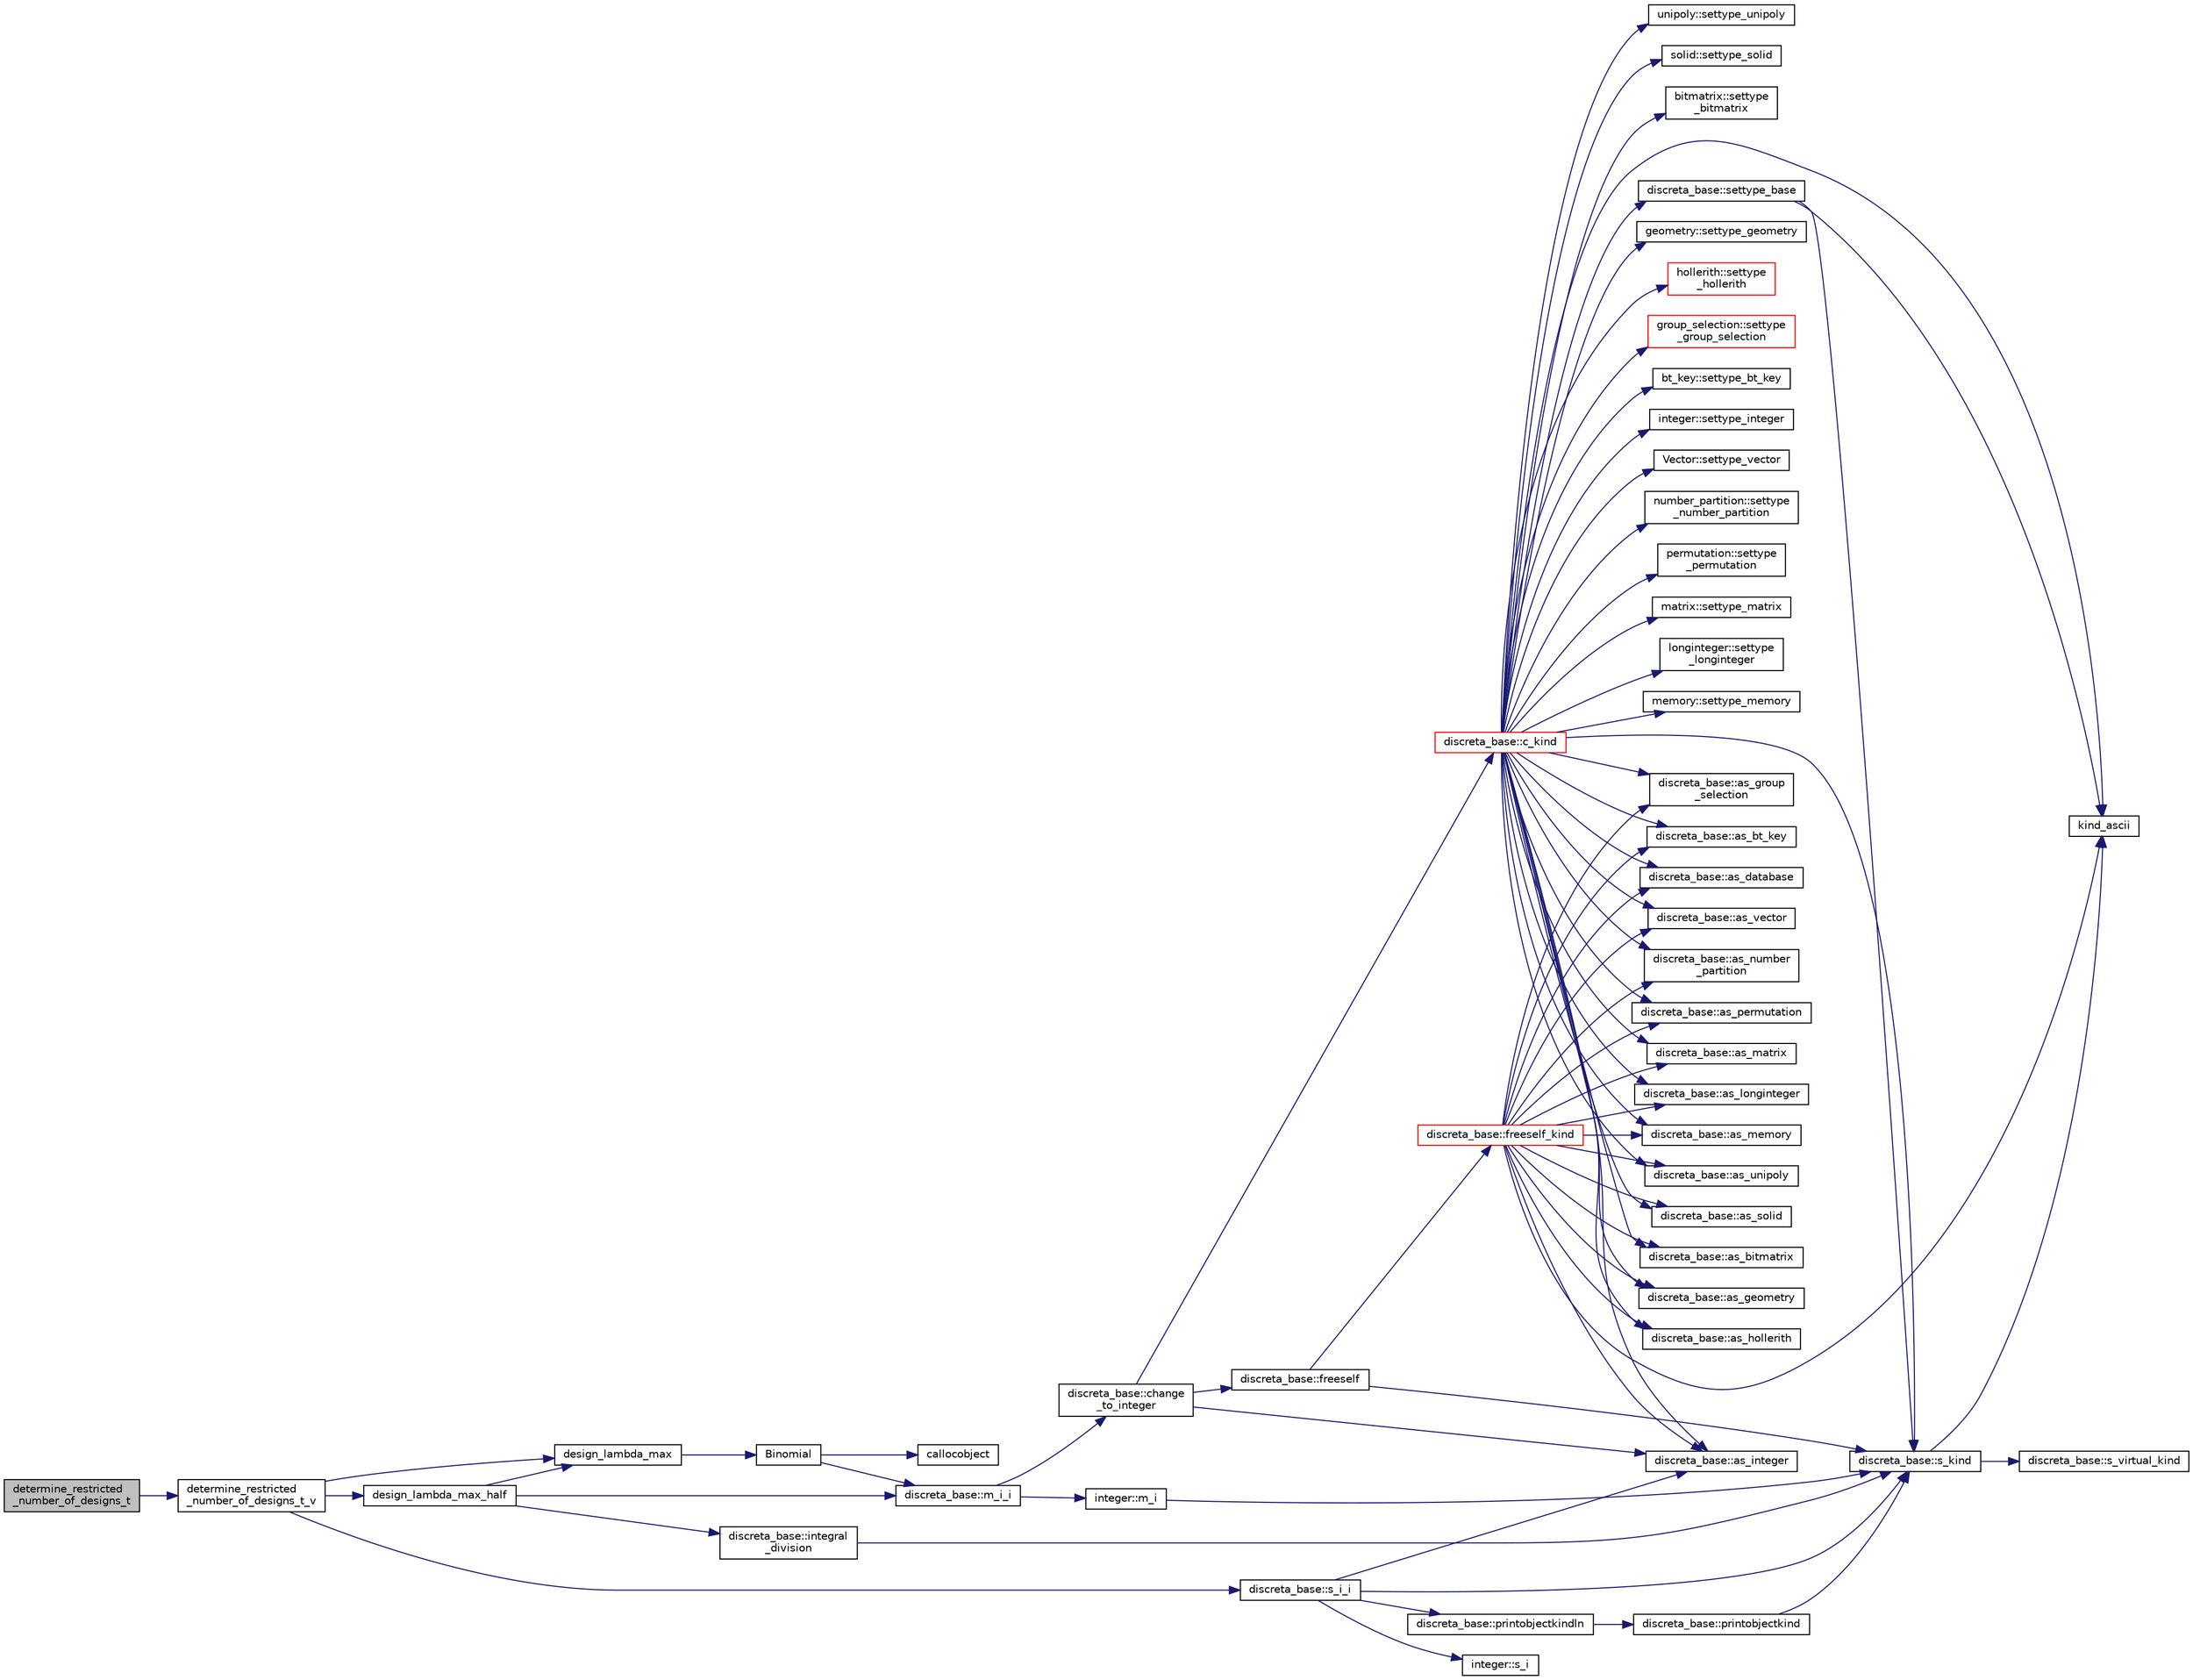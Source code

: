 digraph "determine_restricted_number_of_designs_t"
{
  edge [fontname="Helvetica",fontsize="10",labelfontname="Helvetica",labelfontsize="10"];
  node [fontname="Helvetica",fontsize="10",shape=record];
  rankdir="LR";
  Node1318 [label="determine_restricted\l_number_of_designs_t",height=0.2,width=0.4,color="black", fillcolor="grey75", style="filled", fontcolor="black"];
  Node1318 -> Node1319 [color="midnightblue",fontsize="10",style="solid",fontname="Helvetica"];
  Node1319 [label="determine_restricted\l_number_of_designs_t_v",height=0.2,width=0.4,color="black", fillcolor="white", style="filled",URL="$d1/dec/lib_2_d_i_s_c_r_e_t_a_2design_8_c.html#a1f0a99cd9ed4f124762cf5224335b2b7"];
  Node1319 -> Node1320 [color="midnightblue",fontsize="10",style="solid",fontname="Helvetica"];
  Node1320 [label="design_lambda_max",height=0.2,width=0.4,color="black", fillcolor="white", style="filled",URL="$d1/dec/lib_2_d_i_s_c_r_e_t_a_2design_8_c.html#acdf81c1d4f1b0dbacad39f2c0a1190ed"];
  Node1320 -> Node1321 [color="midnightblue",fontsize="10",style="solid",fontname="Helvetica"];
  Node1321 [label="Binomial",height=0.2,width=0.4,color="black", fillcolor="white", style="filled",URL="$d9/d60/discreta_8h.html#a832bb13a7500f74e6ce6fd77a4133dcf"];
  Node1321 -> Node1322 [color="midnightblue",fontsize="10",style="solid",fontname="Helvetica"];
  Node1322 [label="discreta_base::m_i_i",height=0.2,width=0.4,color="black", fillcolor="white", style="filled",URL="$d7/d71/classdiscreta__base.html#aa231464a9d4bc233f66608021c9ad997"];
  Node1322 -> Node1323 [color="midnightblue",fontsize="10",style="solid",fontname="Helvetica"];
  Node1323 [label="discreta_base::change\l_to_integer",height=0.2,width=0.4,color="black", fillcolor="white", style="filled",URL="$d7/d71/classdiscreta__base.html#a58a5a5bd8f8e6f2dd7b4483b66dc7bb9"];
  Node1323 -> Node1324 [color="midnightblue",fontsize="10",style="solid",fontname="Helvetica"];
  Node1324 [label="discreta_base::freeself",height=0.2,width=0.4,color="black", fillcolor="white", style="filled",URL="$d7/d71/classdiscreta__base.html#a9a3c9501a562293b5667c11b9174d6e5"];
  Node1324 -> Node1325 [color="midnightblue",fontsize="10",style="solid",fontname="Helvetica"];
  Node1325 [label="discreta_base::freeself_kind",height=0.2,width=0.4,color="red", fillcolor="white", style="filled",URL="$d7/d71/classdiscreta__base.html#a63a23ada2165b3838fab719ed458cec8"];
  Node1325 -> Node1333 [color="midnightblue",fontsize="10",style="solid",fontname="Helvetica"];
  Node1333 [label="discreta_base::as_integer",height=0.2,width=0.4,color="black", fillcolor="white", style="filled",URL="$d7/d71/classdiscreta__base.html#a00d7691eaf874fd283d942692fe8dd26"];
  Node1325 -> Node1335 [color="midnightblue",fontsize="10",style="solid",fontname="Helvetica"];
  Node1335 [label="discreta_base::as_vector",height=0.2,width=0.4,color="black", fillcolor="white", style="filled",URL="$d7/d71/classdiscreta__base.html#a7bdd6cae39c380b128ee9e17e42cf020"];
  Node1325 -> Node1338 [color="midnightblue",fontsize="10",style="solid",fontname="Helvetica"];
  Node1338 [label="discreta_base::as_number\l_partition",height=0.2,width=0.4,color="black", fillcolor="white", style="filled",URL="$d7/d71/classdiscreta__base.html#a307aa09de0e925d46697707968ffab00"];
  Node1325 -> Node1340 [color="midnightblue",fontsize="10",style="solid",fontname="Helvetica"];
  Node1340 [label="discreta_base::as_permutation",height=0.2,width=0.4,color="black", fillcolor="white", style="filled",URL="$d7/d71/classdiscreta__base.html#aa4e72f36a82984239b12ae831e131098"];
  Node1325 -> Node1342 [color="midnightblue",fontsize="10",style="solid",fontname="Helvetica"];
  Node1342 [label="discreta_base::as_matrix",height=0.2,width=0.4,color="black", fillcolor="white", style="filled",URL="$d7/d71/classdiscreta__base.html#ae4d7f56d917a4707b838fbffde6467ff"];
  Node1325 -> Node1345 [color="midnightblue",fontsize="10",style="solid",fontname="Helvetica"];
  Node1345 [label="discreta_base::as_longinteger",height=0.2,width=0.4,color="black", fillcolor="white", style="filled",URL="$d7/d71/classdiscreta__base.html#a20a094639eb711b10c8694c51937f7cd"];
  Node1325 -> Node1348 [color="midnightblue",fontsize="10",style="solid",fontname="Helvetica"];
  Node1348 [label="discreta_base::as_memory",height=0.2,width=0.4,color="black", fillcolor="white", style="filled",URL="$d7/d71/classdiscreta__base.html#ad94b2d7dce0cd4fa22db57f6e79c4bd2"];
  Node1325 -> Node1350 [color="midnightblue",fontsize="10",style="solid",fontname="Helvetica"];
  Node1350 [label="discreta_base::as_unipoly",height=0.2,width=0.4,color="black", fillcolor="white", style="filled",URL="$d7/d71/classdiscreta__base.html#ad50d8027f039fe5c2478cddb243adc9d"];
  Node1325 -> Node1352 [color="midnightblue",fontsize="10",style="solid",fontname="Helvetica"];
  Node1352 [label="discreta_base::as_solid",height=0.2,width=0.4,color="black", fillcolor="white", style="filled",URL="$d7/d71/classdiscreta__base.html#a1fc5f2b85ec97ab0a69dd64903c970a5"];
  Node1325 -> Node1354 [color="midnightblue",fontsize="10",style="solid",fontname="Helvetica"];
  Node1354 [label="discreta_base::as_bitmatrix",height=0.2,width=0.4,color="black", fillcolor="white", style="filled",URL="$d7/d71/classdiscreta__base.html#a071ad54ea8ef6c9d1d15f532e5a76df6"];
  Node1325 -> Node1356 [color="midnightblue",fontsize="10",style="solid",fontname="Helvetica"];
  Node1356 [label="discreta_base::as_geometry",height=0.2,width=0.4,color="black", fillcolor="white", style="filled",URL="$d7/d71/classdiscreta__base.html#a38fc7b4cdd830703e9d87354b79bc5c8"];
  Node1325 -> Node1358 [color="midnightblue",fontsize="10",style="solid",fontname="Helvetica"];
  Node1358 [label="discreta_base::as_hollerith",height=0.2,width=0.4,color="black", fillcolor="white", style="filled",URL="$d7/d71/classdiscreta__base.html#a3e66f82711f314710107e2f29e589690"];
  Node1325 -> Node1360 [color="midnightblue",fontsize="10",style="solid",fontname="Helvetica"];
  Node1360 [label="discreta_base::as_group\l_selection",height=0.2,width=0.4,color="black", fillcolor="white", style="filled",URL="$d7/d71/classdiscreta__base.html#aae1bac4883c567718bef9fb610abbdc8"];
  Node1325 -> Node1362 [color="midnightblue",fontsize="10",style="solid",fontname="Helvetica"];
  Node1362 [label="discreta_base::as_bt_key",height=0.2,width=0.4,color="black", fillcolor="white", style="filled",URL="$d7/d71/classdiscreta__base.html#a2734c6e08dca17cf6588bd5064ec1b9f"];
  Node1325 -> Node1364 [color="midnightblue",fontsize="10",style="solid",fontname="Helvetica"];
  Node1364 [label="discreta_base::as_database",height=0.2,width=0.4,color="black", fillcolor="white", style="filled",URL="$d7/d71/classdiscreta__base.html#ab055d39d58210a2b03ba3d33703b09a9"];
  Node1325 -> Node1329 [color="midnightblue",fontsize="10",style="solid",fontname="Helvetica"];
  Node1329 [label="kind_ascii",height=0.2,width=0.4,color="black", fillcolor="white", style="filled",URL="$d9/d60/discreta_8h.html#ad0ce825a9f29bc6cec27e1b64cfe27bf"];
  Node1324 -> Node1327 [color="midnightblue",fontsize="10",style="solid",fontname="Helvetica"];
  Node1327 [label="discreta_base::s_kind",height=0.2,width=0.4,color="black", fillcolor="white", style="filled",URL="$d7/d71/classdiscreta__base.html#a8a830025c74adbbc3362418a7c2ba157"];
  Node1327 -> Node1328 [color="midnightblue",fontsize="10",style="solid",fontname="Helvetica"];
  Node1328 [label="discreta_base::s_virtual_kind",height=0.2,width=0.4,color="black", fillcolor="white", style="filled",URL="$d7/d71/classdiscreta__base.html#a52778a6d6943a468be083d0785d418fb"];
  Node1327 -> Node1329 [color="midnightblue",fontsize="10",style="solid",fontname="Helvetica"];
  Node1323 -> Node1372 [color="midnightblue",fontsize="10",style="solid",fontname="Helvetica"];
  Node1372 [label="discreta_base::c_kind",height=0.2,width=0.4,color="red", fillcolor="white", style="filled",URL="$d7/d71/classdiscreta__base.html#adc2ff61589c2d083688e7a43f333cb62"];
  Node1372 -> Node1373 [color="midnightblue",fontsize="10",style="solid",fontname="Helvetica"];
  Node1373 [label="discreta_base::settype_base",height=0.2,width=0.4,color="black", fillcolor="white", style="filled",URL="$d7/d71/classdiscreta__base.html#a4f42899a89447d1c3993ea07c38f8ad4"];
  Node1373 -> Node1327 [color="midnightblue",fontsize="10",style="solid",fontname="Helvetica"];
  Node1373 -> Node1329 [color="midnightblue",fontsize="10",style="solid",fontname="Helvetica"];
  Node1372 -> Node1333 [color="midnightblue",fontsize="10",style="solid",fontname="Helvetica"];
  Node1372 -> Node1374 [color="midnightblue",fontsize="10",style="solid",fontname="Helvetica"];
  Node1374 [label="integer::settype_integer",height=0.2,width=0.4,color="black", fillcolor="white", style="filled",URL="$d0/de5/classinteger.html#a6265c65ef311229acd513d748faba796"];
  Node1372 -> Node1335 [color="midnightblue",fontsize="10",style="solid",fontname="Helvetica"];
  Node1372 -> Node1375 [color="midnightblue",fontsize="10",style="solid",fontname="Helvetica"];
  Node1375 [label="Vector::settype_vector",height=0.2,width=0.4,color="black", fillcolor="white", style="filled",URL="$d5/db2/class_vector.html#a34e0d00b18c051f23904a8429fa6c8b4"];
  Node1372 -> Node1338 [color="midnightblue",fontsize="10",style="solid",fontname="Helvetica"];
  Node1372 -> Node1376 [color="midnightblue",fontsize="10",style="solid",fontname="Helvetica"];
  Node1376 [label="number_partition::settype\l_number_partition",height=0.2,width=0.4,color="black", fillcolor="white", style="filled",URL="$df/d50/classnumber__partition.html#a3aaec1b557758f643ffc8555bbc358be"];
  Node1372 -> Node1340 [color="midnightblue",fontsize="10",style="solid",fontname="Helvetica"];
  Node1372 -> Node1377 [color="midnightblue",fontsize="10",style="solid",fontname="Helvetica"];
  Node1377 [label="permutation::settype\l_permutation",height=0.2,width=0.4,color="black", fillcolor="white", style="filled",URL="$d0/d08/classpermutation.html#af1eea29f86195cede9562e444664c28c"];
  Node1372 -> Node1342 [color="midnightblue",fontsize="10",style="solid",fontname="Helvetica"];
  Node1372 -> Node1378 [color="midnightblue",fontsize="10",style="solid",fontname="Helvetica"];
  Node1378 [label="matrix::settype_matrix",height=0.2,width=0.4,color="black", fillcolor="white", style="filled",URL="$d1/d8d/classmatrix.html#a1780283a64a789e4084d792683d276bb"];
  Node1372 -> Node1345 [color="midnightblue",fontsize="10",style="solid",fontname="Helvetica"];
  Node1372 -> Node1379 [color="midnightblue",fontsize="10",style="solid",fontname="Helvetica"];
  Node1379 [label="longinteger::settype\l_longinteger",height=0.2,width=0.4,color="black", fillcolor="white", style="filled",URL="$d3/d71/classlonginteger.html#ae5f811ece8df31b9ff114368a18e1dc5"];
  Node1372 -> Node1348 [color="midnightblue",fontsize="10",style="solid",fontname="Helvetica"];
  Node1372 -> Node1380 [color="midnightblue",fontsize="10",style="solid",fontname="Helvetica"];
  Node1380 [label="memory::settype_memory",height=0.2,width=0.4,color="black", fillcolor="white", style="filled",URL="$d8/d99/classmemory.html#a33aae277f9b8fe36b02e9d5da895451b"];
  Node1372 -> Node1350 [color="midnightblue",fontsize="10",style="solid",fontname="Helvetica"];
  Node1372 -> Node1381 [color="midnightblue",fontsize="10",style="solid",fontname="Helvetica"];
  Node1381 [label="unipoly::settype_unipoly",height=0.2,width=0.4,color="black", fillcolor="white", style="filled",URL="$d1/d89/classunipoly.html#a8db854fcc85c5e1150b1f1b1c005c95b"];
  Node1372 -> Node1352 [color="midnightblue",fontsize="10",style="solid",fontname="Helvetica"];
  Node1372 -> Node1382 [color="midnightblue",fontsize="10",style="solid",fontname="Helvetica"];
  Node1382 [label="solid::settype_solid",height=0.2,width=0.4,color="black", fillcolor="white", style="filled",URL="$d8/def/classsolid.html#a775bd4821f75a8aee4ea3d4335ff90e0"];
  Node1372 -> Node1354 [color="midnightblue",fontsize="10",style="solid",fontname="Helvetica"];
  Node1372 -> Node1383 [color="midnightblue",fontsize="10",style="solid",fontname="Helvetica"];
  Node1383 [label="bitmatrix::settype\l_bitmatrix",height=0.2,width=0.4,color="black", fillcolor="white", style="filled",URL="$de/dc8/classbitmatrix.html#acb571d947f9526665ebbdc0ce3e2a973"];
  Node1372 -> Node1356 [color="midnightblue",fontsize="10",style="solid",fontname="Helvetica"];
  Node1372 -> Node1384 [color="midnightblue",fontsize="10",style="solid",fontname="Helvetica"];
  Node1384 [label="geometry::settype_geometry",height=0.2,width=0.4,color="black", fillcolor="white", style="filled",URL="$da/d44/classgeometry.html#ab4a336baba6a3f56f5ffa053a5be5ba7"];
  Node1372 -> Node1358 [color="midnightblue",fontsize="10",style="solid",fontname="Helvetica"];
  Node1372 -> Node1385 [color="midnightblue",fontsize="10",style="solid",fontname="Helvetica"];
  Node1385 [label="hollerith::settype\l_hollerith",height=0.2,width=0.4,color="red", fillcolor="white", style="filled",URL="$d8/d99/classhollerith.html#a23bbd4acfc88a0e90f1245f243f51f76"];
  Node1372 -> Node1360 [color="midnightblue",fontsize="10",style="solid",fontname="Helvetica"];
  Node1372 -> Node1387 [color="midnightblue",fontsize="10",style="solid",fontname="Helvetica"];
  Node1387 [label="group_selection::settype\l_group_selection",height=0.2,width=0.4,color="red", fillcolor="white", style="filled",URL="$d6/db0/classgroup__selection.html#a015ed73b7b8d784bedd4d11ac1fc0ec1"];
  Node1372 -> Node1362 [color="midnightblue",fontsize="10",style="solid",fontname="Helvetica"];
  Node1372 -> Node1390 [color="midnightblue",fontsize="10",style="solid",fontname="Helvetica"];
  Node1390 [label="bt_key::settype_bt_key",height=0.2,width=0.4,color="black", fillcolor="white", style="filled",URL="$d1/de5/classbt__key.html#a352bb10beb7c789d8d29373035824800"];
  Node1372 -> Node1364 [color="midnightblue",fontsize="10",style="solid",fontname="Helvetica"];
  Node1372 -> Node1329 [color="midnightblue",fontsize="10",style="solid",fontname="Helvetica"];
  Node1372 -> Node1327 [color="midnightblue",fontsize="10",style="solid",fontname="Helvetica"];
  Node1323 -> Node1333 [color="midnightblue",fontsize="10",style="solid",fontname="Helvetica"];
  Node1322 -> Node1395 [color="midnightblue",fontsize="10",style="solid",fontname="Helvetica"];
  Node1395 [label="integer::m_i",height=0.2,width=0.4,color="black", fillcolor="white", style="filled",URL="$d0/de5/classinteger.html#a869091f0a0f35f5354c8c4a70250e8a9"];
  Node1395 -> Node1327 [color="midnightblue",fontsize="10",style="solid",fontname="Helvetica"];
  Node1321 -> Node1396 [color="midnightblue",fontsize="10",style="solid",fontname="Helvetica"];
  Node1396 [label="callocobject",height=0.2,width=0.4,color="black", fillcolor="white", style="filled",URL="$d3/d72/global_8_c.html#a8bbcb8338d159223714097d10e94364d"];
  Node1319 -> Node1397 [color="midnightblue",fontsize="10",style="solid",fontname="Helvetica"];
  Node1397 [label="design_lambda_max_half",height=0.2,width=0.4,color="black", fillcolor="white", style="filled",URL="$d1/dec/lib_2_d_i_s_c_r_e_t_a_2design_8_c.html#accb093d81f75d5cd3d46f566bba28d6a"];
  Node1397 -> Node1320 [color="midnightblue",fontsize="10",style="solid",fontname="Helvetica"];
  Node1397 -> Node1322 [color="midnightblue",fontsize="10",style="solid",fontname="Helvetica"];
  Node1397 -> Node1398 [color="midnightblue",fontsize="10",style="solid",fontname="Helvetica"];
  Node1398 [label="discreta_base::integral\l_division",height=0.2,width=0.4,color="black", fillcolor="white", style="filled",URL="$d7/d71/classdiscreta__base.html#a92b3001ac35af9185b316c0d8f89070e"];
  Node1398 -> Node1327 [color="midnightblue",fontsize="10",style="solid",fontname="Helvetica"];
  Node1319 -> Node1399 [color="midnightblue",fontsize="10",style="solid",fontname="Helvetica"];
  Node1399 [label="discreta_base::s_i_i",height=0.2,width=0.4,color="black", fillcolor="white", style="filled",URL="$d7/d71/classdiscreta__base.html#aadb92c01fbe69b3034b0214b33fbc735"];
  Node1399 -> Node1327 [color="midnightblue",fontsize="10",style="solid",fontname="Helvetica"];
  Node1399 -> Node1330 [color="midnightblue",fontsize="10",style="solid",fontname="Helvetica"];
  Node1330 [label="discreta_base::printobjectkindln",height=0.2,width=0.4,color="black", fillcolor="white", style="filled",URL="$d7/d71/classdiscreta__base.html#a677ccc8f392ebedde05e453f8cf59559"];
  Node1330 -> Node1331 [color="midnightblue",fontsize="10",style="solid",fontname="Helvetica"];
  Node1331 [label="discreta_base::printobjectkind",height=0.2,width=0.4,color="black", fillcolor="white", style="filled",URL="$d7/d71/classdiscreta__base.html#aa75a1314aa706909b029664944904231"];
  Node1331 -> Node1327 [color="midnightblue",fontsize="10",style="solid",fontname="Helvetica"];
  Node1399 -> Node1333 [color="midnightblue",fontsize="10",style="solid",fontname="Helvetica"];
  Node1399 -> Node1400 [color="midnightblue",fontsize="10",style="solid",fontname="Helvetica"];
  Node1400 [label="integer::s_i",height=0.2,width=0.4,color="black", fillcolor="white", style="filled",URL="$d0/de5/classinteger.html#adf28e9f94d4c844adaa950deeb80b904"];
}
